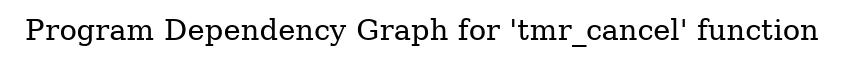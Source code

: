 digraph "Program Dependency Graph for 'tmr_cancel' function" {
	label="Program Dependency Graph for 'tmr_cancel' function";

}
